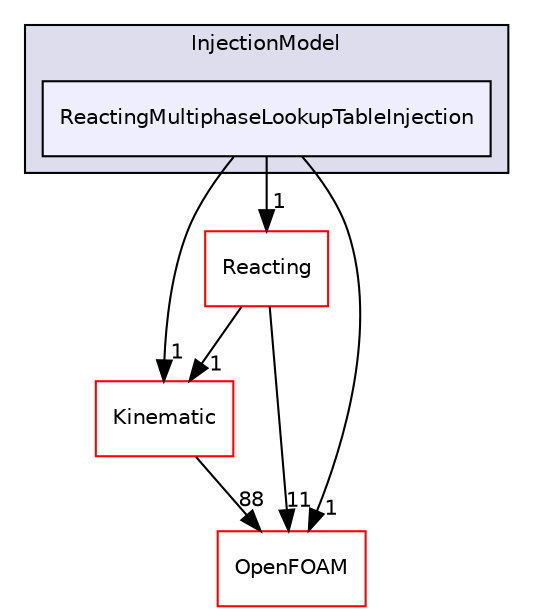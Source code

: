 digraph "src/lagrangian/intermediate/submodels/ReactingMultiphase/InjectionModel/ReactingMultiphaseLookupTableInjection" {
  bgcolor=transparent;
  compound=true
  node [ fontsize="10", fontname="Helvetica"];
  edge [ labelfontsize="10", labelfontname="Helvetica"];
  subgraph clusterdir_adf65cd435470939825c0790565c43b9 {
    graph [ bgcolor="#ddddee", pencolor="black", label="InjectionModel" fontname="Helvetica", fontsize="10", URL="dir_adf65cd435470939825c0790565c43b9.html"]
  dir_eb8a9563ec59ceb2be316a4de0e79519 [shape=box, label="ReactingMultiphaseLookupTableInjection", style="filled", fillcolor="#eeeeff", pencolor="black", URL="dir_eb8a9563ec59ceb2be316a4de0e79519.html"];
  }
  dir_32fe46b8d3399a01c9ad390919e91809 [shape=box label="Reacting" color="red" URL="dir_32fe46b8d3399a01c9ad390919e91809.html"];
  dir_280ce042c33ce1e00a1fb89491254772 [shape=box label="Kinematic" color="red" URL="dir_280ce042c33ce1e00a1fb89491254772.html"];
  dir_c5473ff19b20e6ec4dfe5c310b3778a8 [shape=box label="OpenFOAM" color="red" URL="dir_c5473ff19b20e6ec4dfe5c310b3778a8.html"];
  dir_32fe46b8d3399a01c9ad390919e91809->dir_280ce042c33ce1e00a1fb89491254772 [headlabel="1", labeldistance=1.5 headhref="dir_001600_001508.html"];
  dir_32fe46b8d3399a01c9ad390919e91809->dir_c5473ff19b20e6ec4dfe5c310b3778a8 [headlabel="11", labeldistance=1.5 headhref="dir_001600_001897.html"];
  dir_280ce042c33ce1e00a1fb89491254772->dir_c5473ff19b20e6ec4dfe5c310b3778a8 [headlabel="88", labeldistance=1.5 headhref="dir_001508_001897.html"];
  dir_eb8a9563ec59ceb2be316a4de0e79519->dir_32fe46b8d3399a01c9ad390919e91809 [headlabel="1", labeldistance=1.5 headhref="dir_001620_001600.html"];
  dir_eb8a9563ec59ceb2be316a4de0e79519->dir_280ce042c33ce1e00a1fb89491254772 [headlabel="1", labeldistance=1.5 headhref="dir_001620_001508.html"];
  dir_eb8a9563ec59ceb2be316a4de0e79519->dir_c5473ff19b20e6ec4dfe5c310b3778a8 [headlabel="1", labeldistance=1.5 headhref="dir_001620_001897.html"];
}
